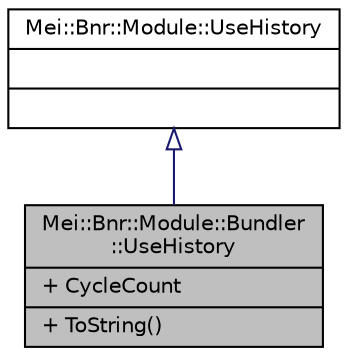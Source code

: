 digraph "Mei::Bnr::Module::Bundler::UseHistory"
{
  edge [fontname="Helvetica",fontsize="10",labelfontname="Helvetica",labelfontsize="10"];
  node [fontname="Helvetica",fontsize="10",shape=record];
  Node1 [label="{Mei::Bnr::Module::Bundler\l::UseHistory\n|+ CycleCount\l|+ ToString()\l}",height=0.2,width=0.4,color="black", fillcolor="grey75", style="filled", fontcolor="black"];
  Node2 -> Node1 [dir="back",color="midnightblue",fontsize="10",style="solid",arrowtail="onormal",fontname="Helvetica"];
  Node2 [label="{Mei::Bnr::Module::UseHistory\n||}",height=0.2,width=0.4,color="black", fillcolor="white", style="filled",URL="$a00131.html",tooltip="Module::Status "];
}
